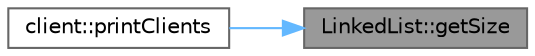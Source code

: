 digraph "LinkedList::getSize"
{
 // LATEX_PDF_SIZE
  bgcolor="transparent";
  edge [fontname=Helvetica,fontsize=10,labelfontname=Helvetica,labelfontsize=10];
  node [fontname=Helvetica,fontsize=10,shape=box,height=0.2,width=0.4];
  rankdir="RL";
  Node1 [id="Node000001",label="LinkedList::getSize",height=0.2,width=0.4,color="gray40", fillcolor="grey60", style="filled", fontcolor="black",tooltip="Returns the current size of the linked list."];
  Node1 -> Node2 [id="edge1_Node000001_Node000002",dir="back",color="steelblue1",style="solid",tooltip=" "];
  Node2 [id="Node000002",label="client::printClients",height=0.2,width=0.4,color="grey40", fillcolor="white", style="filled",URL="$classclient.html#a1cfaa24b1f47f7c2035549f874b69ea1",tooltip="Prints information about all clients in the system."];
}
